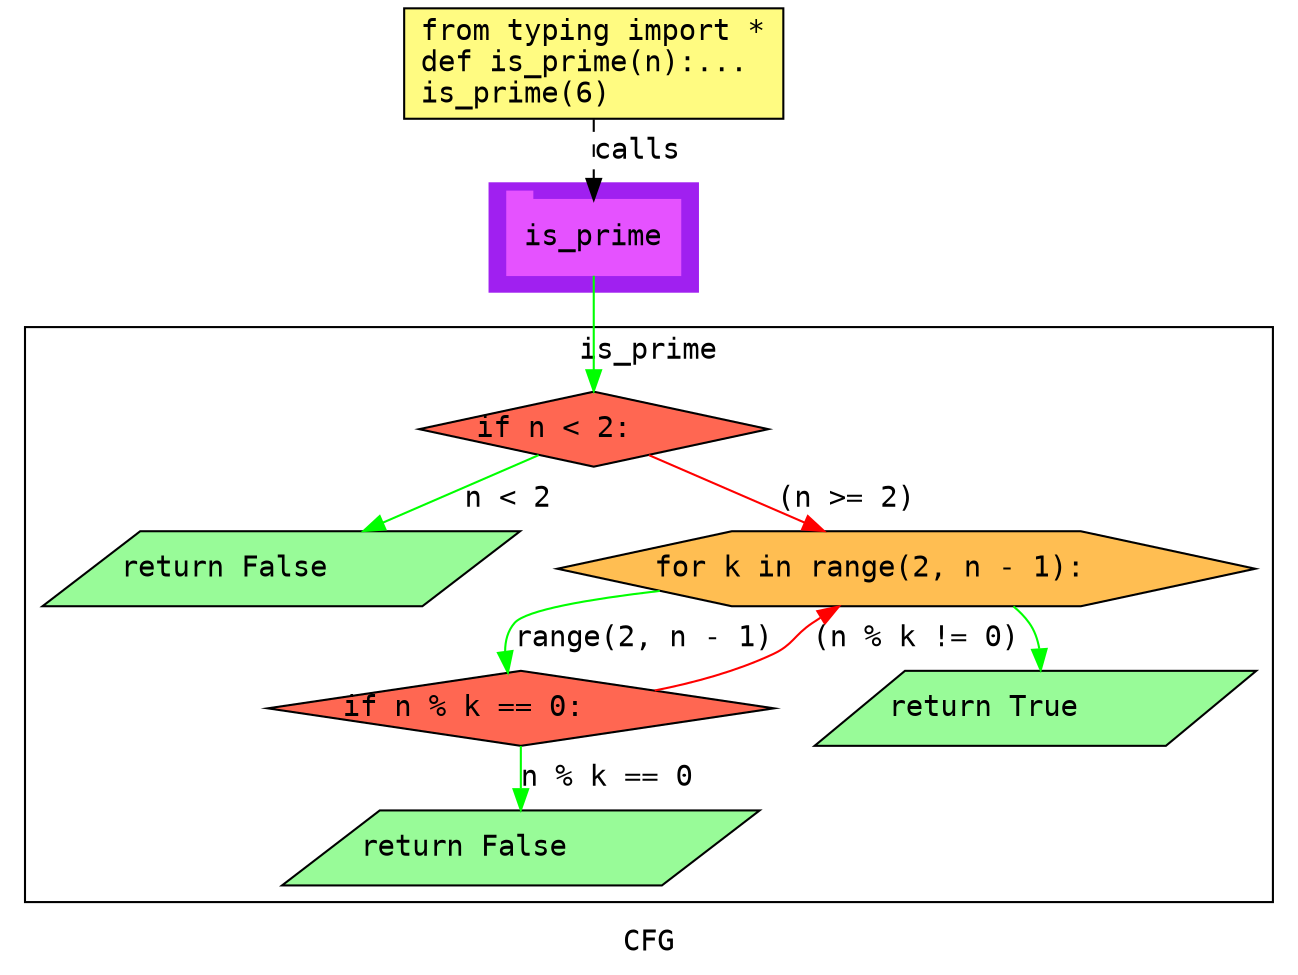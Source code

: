 digraph cluster762CFG {
	graph [bb="0,0,606,460",
		compound=True,
		fontname="DejaVu Sans Mono",
		label=CFG,
		lheight=0.21,
		lp="303,11.5",
		lwidth=0.35,
		pack=False,
		rankdir=TB,
		ranksep=0.02
	];
	node [fontname="DejaVu Sans Mono",
		label="\N"
	];
	edge [fontname="DejaVu Sans Mono"];
	subgraph cluster_1 {
		graph [bb="225,324,325,376",
			color=purple,
			compound=true,
			fontname="DejaVu Sans Mono",
			label="",
			rankdir=TB,
			ranksep=0.02,
			shape=tab,
			style=filled
		];
		node [fontname="DejaVu Sans Mono"];
		edge [fontname="DejaVu Sans Mono"];
		15	[color="#E552FF",
			height=0.5,
			label=is_prime,
			linenum="[10]",
			pos="275,350",
			shape=tab,
			style=filled,
			width=1.1528];
	}
	subgraph cluster26is_prime {
		graph [bb="8,31,598,307",
			compound=True,
			fontname="DejaVu Sans Mono",
			label=is_prime,
			lheight=0.21,
			lp="303,295.5",
			lwidth=0.93,
			pack=False,
			rankdir=TB,
			ranksep=0.02
		];
		node [fontname="DejaVu Sans Mono"];
		edge [fontname="DejaVu Sans Mono"];
		subgraph cluster_5 {
			graph [color=purple,
				compound=true,
				fontname="DejaVu Sans Mono",
				label="",
				rankdir=TB,
				ranksep=0.02,
				shape=tab,
				style=filled
			];
			node [fontname="DejaVu Sans Mono"];
			edge [fontname="DejaVu Sans Mono"];
		}
		3	[fillcolor="#FF6752",
			height=0.5,
			label="if n < 2:\l",
			linenum="[3]",
			pos="275,258",
			shape=diamond,
			style="filled,solid",
			width=2.3234];
		4	[fillcolor="#98fb98",
			height=0.5,
			label="return False\l",
			linenum="[4]",
			pos="127,191",
			shape=parallelogram,
			style="filled,solid",
			width=3.0706];
		3 -> 4	[color=green,
			label="n < 2",
			lp="235,224.5",
			pos="e,165.93,209.1 248.88,245.53 228.5,236.58 199.62,223.9 175.09,213.12"];
		5	[fillcolor="#FFBE52",
			height=0.5,
			label="for k in range(2, n - 1):\l",
			linenum="[5]",
			pos="423,191",
			shape=hexagon,
			style="filled,solid",
			width=4.6489];
		3 -> 5	[color=red,
			label="(n >= 2)",
			lp="395.5,224.5",
			pos="e,384.07,209.1 301.12,245.53 321.5,236.58 350.38,223.9 374.91,213.12"];
		8	[fillcolor="#FF6752",
			height=0.5,
			label="if n % k == 0:\l",
			linenum="[6]",
			pos="244,124",
			shape=diamond,
			style="filled,solid",
			width=3.3702];
		5 -> 8	[color=green,
			label="range(2, n - 1)",
			lp="297,157.5",
			pos="e,234.65,140.64 304.95,180.39 270.45,176.39 240.44,171.21 235,165 231.46,160.95 230.79,155.81 231.61,150.57"];
		9	[fillcolor="#98fb98",
			height=0.5,
			label="return True\l",
			linenum="[8]",
			pos="488,124",
			shape=parallelogram,
			style="filled,solid",
			width=2.8323];
		5 -> 9	[color=green,
			pos="e,491.1,142.32 478.53,172.88 481.34,170.58 483.88,167.97 486,165 488.6,161.38 490.02,157.06 490.69,152.62"];
		8 -> 5	[color=red,
			label="(n % k != 0)",
			lp="432,157.5",
			pos="e,394.04,172.95 307.2,132.68 325.75,136.41 345.7,141.9 363,150 372.74,154.56 373.17,158.85 382,165 383.08,165.75 384.18,166.5 385.29,\
167.25"];
		10	[fillcolor="#98fb98",
			height=0.5,
			label="return False\l",
			linenum="[7]",
			pos="244,57",
			shape=parallelogram,
			style="filled,solid",
			width=3.0706];
		8 -> 10	[color=green,
			label="n % k == 0",
			lp="285.5,90.5",
			pos="e,244,75.19 244,105.92 244,99.702 244,92.5 244,85.6"];
	}
	1	[fillcolor="#FFFB81",
		height=0.73611,
		label="from typing import *\ldef is_prime(n):...\lis_prime(6)\l",
		linenum="[1]",
		pos="275,433.5",
		shape=rectangle,
		style="filled,solid",
		width=2.5278];
	1 -> 15	[label=calls,
		lp="296,391.5",
		pos="e,275,368.13 275,406.71 275,397.66 275,387.47 275,378.3",
		style=dashed];
	15 -> 3	[color=green,
		pos="e,275,276.3 275,331.65 275,318.82 275,301.11 275,286.38"];
}
